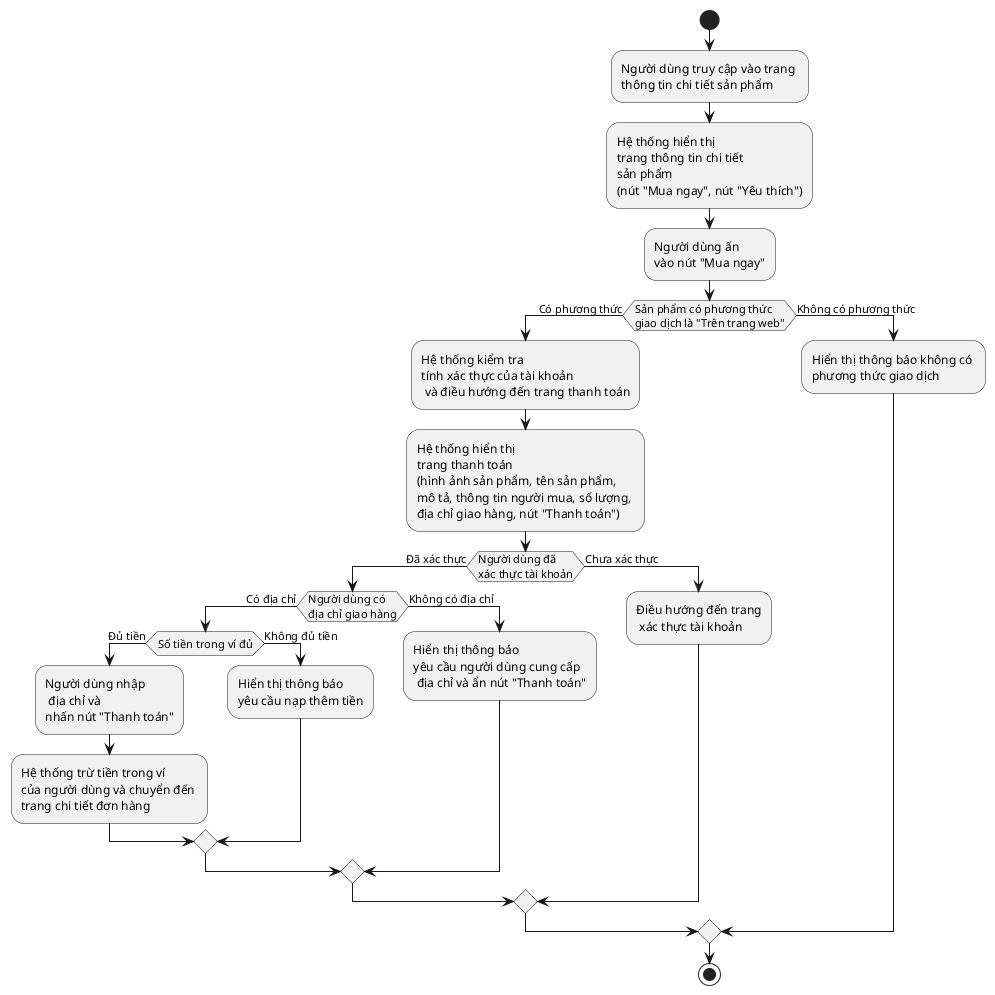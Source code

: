 @startuml
start

:Người dùng truy cập vào trang \nthông tin chi tiết sản phẩm;
:Hệ thống hiển thị \ntrang thông tin chi tiết \nsản phẩm \n(nút "Mua ngay", nút "Yêu thích");
:Người dùng ấn \nvào nút "Mua ngay";
if (Sản phẩm có phương thức \ngiao dịch là "Trên trang web") then (Có phương thức)
    :Hệ thống kiểm tra \ntính xác thực của tài khoản\n và điều hướng đến trang thanh toán;
    :Hệ thống hiển thị \ntrang thanh toán \n(hình ảnh sản phẩm, tên sản phẩm, \nmô tả, thông tin người mua, số lượng, \nđịa chỉ giao hàng, nút "Thanh toán");
    if (Người dùng đã \nxác thực tài khoản) then (Đã xác thực)
        if (Người dùng có \nđịa chỉ giao hàng) then (Có địa chỉ)
            if (Số tiền trong ví đủ) then (Đủ tiền)
                :Người dùng nhập\n địa chỉ và \nnhấn nút "Thanh toán";
                :Hệ thống trừ tiền trong ví \ncủa người dùng và chuyển đến \ntrang chi tiết đơn hàng;
            else (Không đủ tiền)
                :Hiển thị thông báo \nyêu cầu nạp thêm tiền;
            endif
        else (Không có địa chỉ)
            :Hiển thị thông báo \nyêu cầu người dùng cung cấp\n địa chỉ và ẩn nút "Thanh toán";
        endif
    else (Chưa xác thực)
        :Điều hướng đến trang\n xác thực tài khoản;
    endif
else (Không có phương thức)
    :Hiển thị thông báo không có \nphương thức giao dịch;
endif

stop
@enduml
